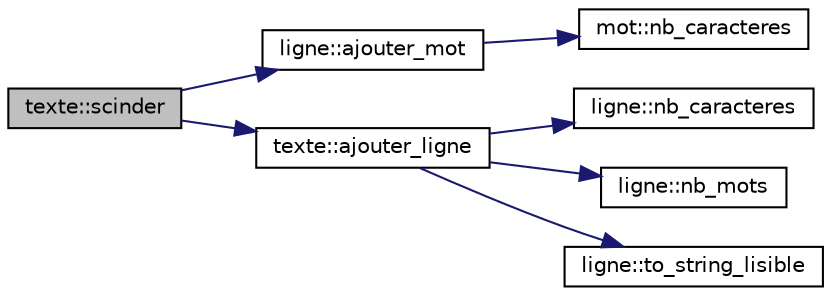digraph "texte::scinder"
{
  edge [fontname="Helvetica",fontsize="10",labelfontname="Helvetica",labelfontsize="10"];
  node [fontname="Helvetica",fontsize="10",shape=record];
  rankdir="LR";
  Node127 [label="texte::scinder",height=0.2,width=0.4,color="black", fillcolor="grey75", style="filled", fontcolor="black"];
  Node127 -> Node128 [color="midnightblue",fontsize="10",style="solid",fontname="Helvetica"];
  Node128 [label="ligne::ajouter_mot",height=0.2,width=0.4,color="black", fillcolor="white", style="filled",URL="$classligne.html#abb194a19c94d5d7ec48ef442f5043d1e",tooltip="Ajoute un mot à la ligne. "];
  Node128 -> Node129 [color="midnightblue",fontsize="10",style="solid",fontname="Helvetica"];
  Node129 [label="mot::nb_caracteres",height=0.2,width=0.4,color="black", fillcolor="white", style="filled",URL="$classmot.html#a9f5c9cd3673bd6d4ba3b7ea9e406ef49",tooltip="Retourne le nombre de caractère du mot. "];
  Node127 -> Node130 [color="midnightblue",fontsize="10",style="solid",fontname="Helvetica"];
  Node130 [label="texte::ajouter_ligne",height=0.2,width=0.4,color="black", fillcolor="white", style="filled",URL="$classtexte.html#abb3d9763a37659b12552379cb4e0dc8c",tooltip="Ajoute une ligne donnée en fin de texte. "];
  Node130 -> Node131 [color="midnightblue",fontsize="10",style="solid",fontname="Helvetica"];
  Node131 [label="ligne::nb_caracteres",height=0.2,width=0.4,color="black", fillcolor="white", style="filled",URL="$classligne.html#a3bfedd99e8ffbb068432df6d0768d5d1",tooltip="Retourne le nombre de caractères de la ligne. "];
  Node130 -> Node132 [color="midnightblue",fontsize="10",style="solid",fontname="Helvetica"];
  Node132 [label="ligne::nb_mots",height=0.2,width=0.4,color="black", fillcolor="white", style="filled",URL="$classligne.html#ada0847f3e3c95773bb2c03db970f81d7",tooltip="Retourne le nombre de mots de la ligne. "];
  Node130 -> Node133 [color="midnightblue",fontsize="10",style="solid",fontname="Helvetica"];
  Node133 [label="ligne::to_string_lisible",height=0.2,width=0.4,color="black", fillcolor="white", style="filled",URL="$classligne.html#affd23e66b472f932e1e28df34a652539",tooltip="Convertit et retourne la ligne au format QString avec l&#39;ajout de séparateur. "];
}
